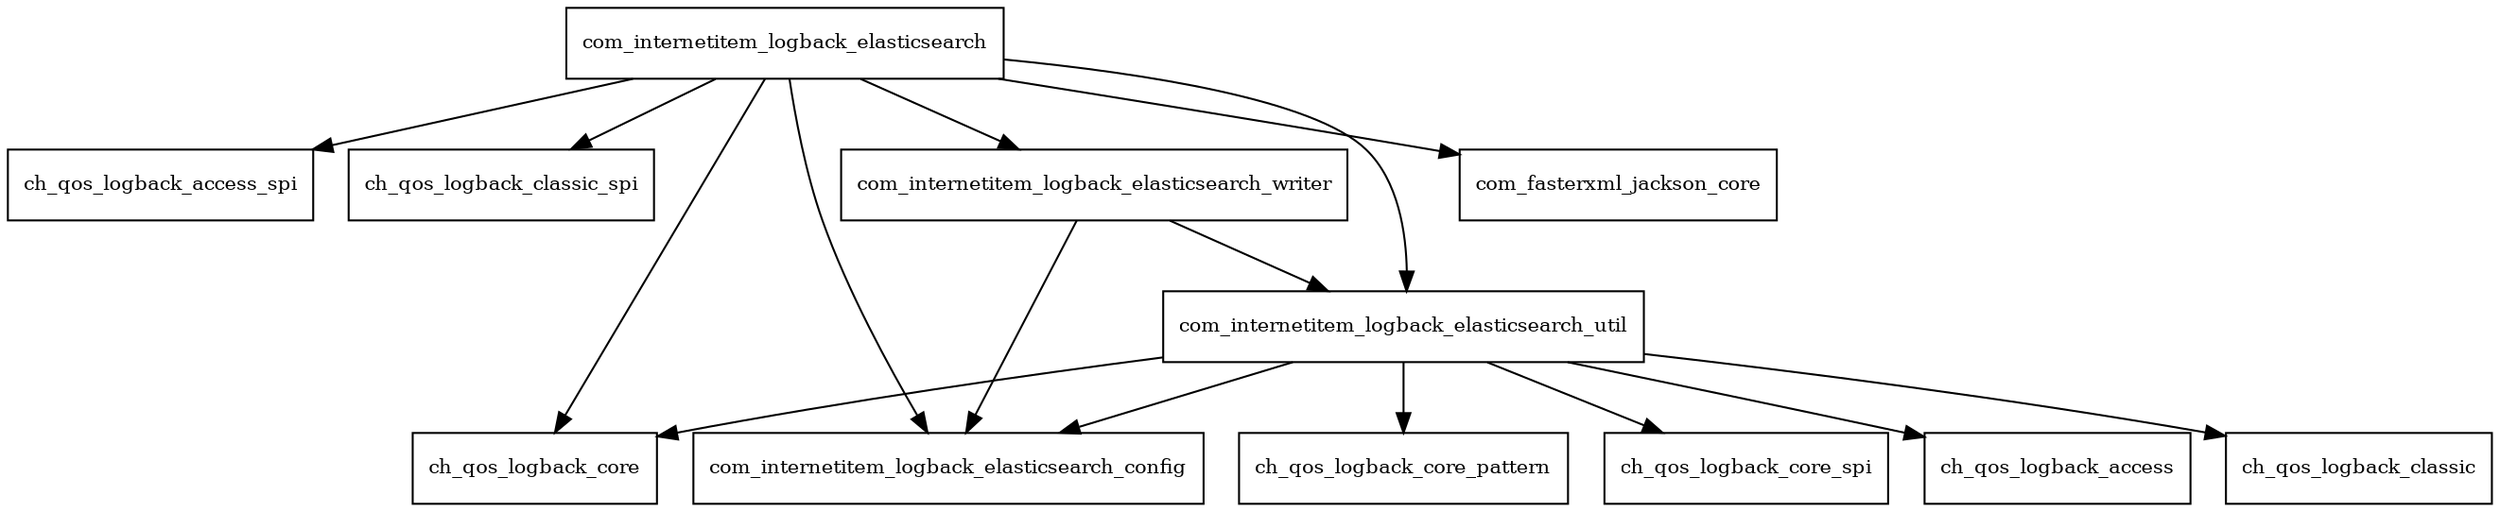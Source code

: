 digraph logback_elasticsearch_appender_1_5_package_dependencies {
  node [shape = box, fontsize=10.0];
  com_internetitem_logback_elasticsearch -> ch_qos_logback_access_spi;
  com_internetitem_logback_elasticsearch -> ch_qos_logback_classic_spi;
  com_internetitem_logback_elasticsearch -> ch_qos_logback_core;
  com_internetitem_logback_elasticsearch -> com_fasterxml_jackson_core;
  com_internetitem_logback_elasticsearch -> com_internetitem_logback_elasticsearch_config;
  com_internetitem_logback_elasticsearch -> com_internetitem_logback_elasticsearch_util;
  com_internetitem_logback_elasticsearch -> com_internetitem_logback_elasticsearch_writer;
  com_internetitem_logback_elasticsearch_util -> ch_qos_logback_access;
  com_internetitem_logback_elasticsearch_util -> ch_qos_logback_classic;
  com_internetitem_logback_elasticsearch_util -> ch_qos_logback_core;
  com_internetitem_logback_elasticsearch_util -> ch_qos_logback_core_pattern;
  com_internetitem_logback_elasticsearch_util -> ch_qos_logback_core_spi;
  com_internetitem_logback_elasticsearch_util -> com_internetitem_logback_elasticsearch_config;
  com_internetitem_logback_elasticsearch_writer -> com_internetitem_logback_elasticsearch_config;
  com_internetitem_logback_elasticsearch_writer -> com_internetitem_logback_elasticsearch_util;
}
